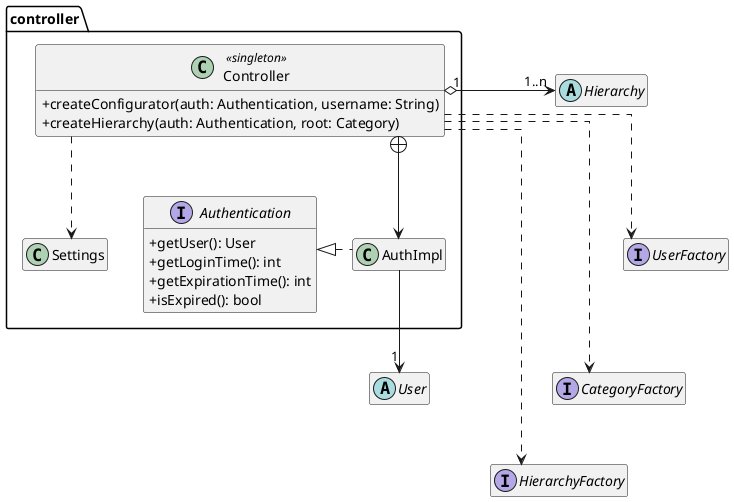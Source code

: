 @startuml

skinparam ClassAttributeIconSize 0
'skinparam groupInheritance 2
skinparam linetype ortho
hide empty members

package controller #FFFFFF {

    class Controller <<singleton>> {
        + createConfigurator(auth: Authentication, username: String)
        + createHierarchy(auth: Authentication, root: Category)
    }

    class AuthImpl implements Authentication

    interface Authentication {
        + getUser(): User
        + getLoginTime(): int
        + getExpirationTime(): int
        + isExpired(): bool
    }

    class Settings {}
}

abstract class User
abstract class Hierarchy

interface UserFactory
interface CategoryFactory
interface HierarchyFactory

AuthImpl --> "1" User
Controller "1 " o--right--> "1..n" Hierarchy
Controller +-down-> AuthImpl

Controller ..> Settings

Controller .down.> UserFactory
Controller .down.> CategoryFactory
Controller .down.> HierarchyFactory

AuthImpl -left[hidden]- Authentication
Hierarchy -[hidden]- UserFactory
UserFactory -[hidden]- CategoryFactory
CategoryFactory -[hidden]- HierarchyFactory


@enduml